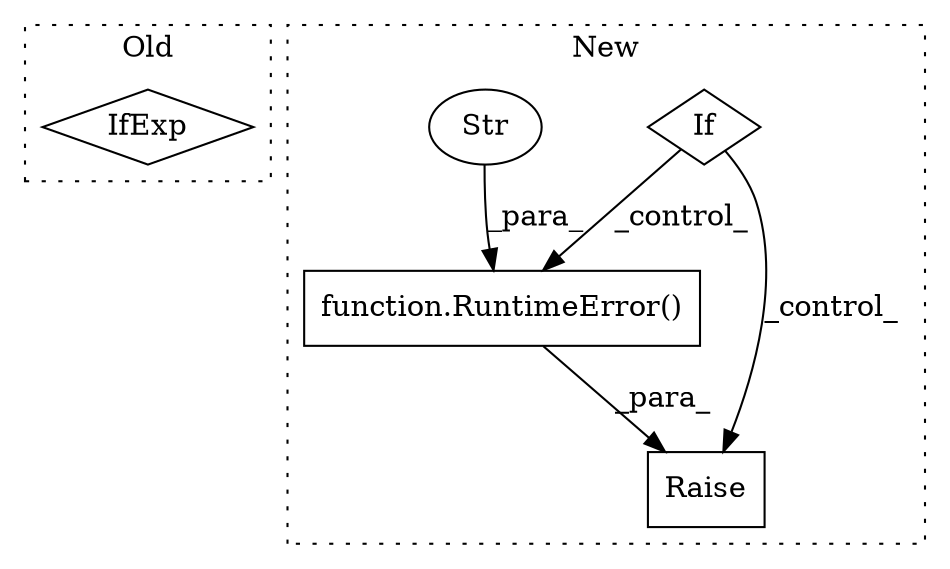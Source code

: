 digraph G {
subgraph cluster0 {
1 [label="IfExp" a="51" s="5792,5803" l="4,6" shape="diamond"];
label = "Old";
style="dotted";
}
subgraph cluster1 {
2 [label="function.RuntimeError()" a="75" s="5621,5711" l="13,1" shape="box"];
3 [label="If" a="96" s="5583" l="3" shape="diamond"];
4 [label="Str" a="66" s="5634" l="77" shape="ellipse"];
5 [label="Raise" a="91" s="5615" l="6" shape="box"];
label = "New";
style="dotted";
}
2 -> 5 [label="_para_"];
3 -> 2 [label="_control_"];
3 -> 5 [label="_control_"];
4 -> 2 [label="_para_"];
}